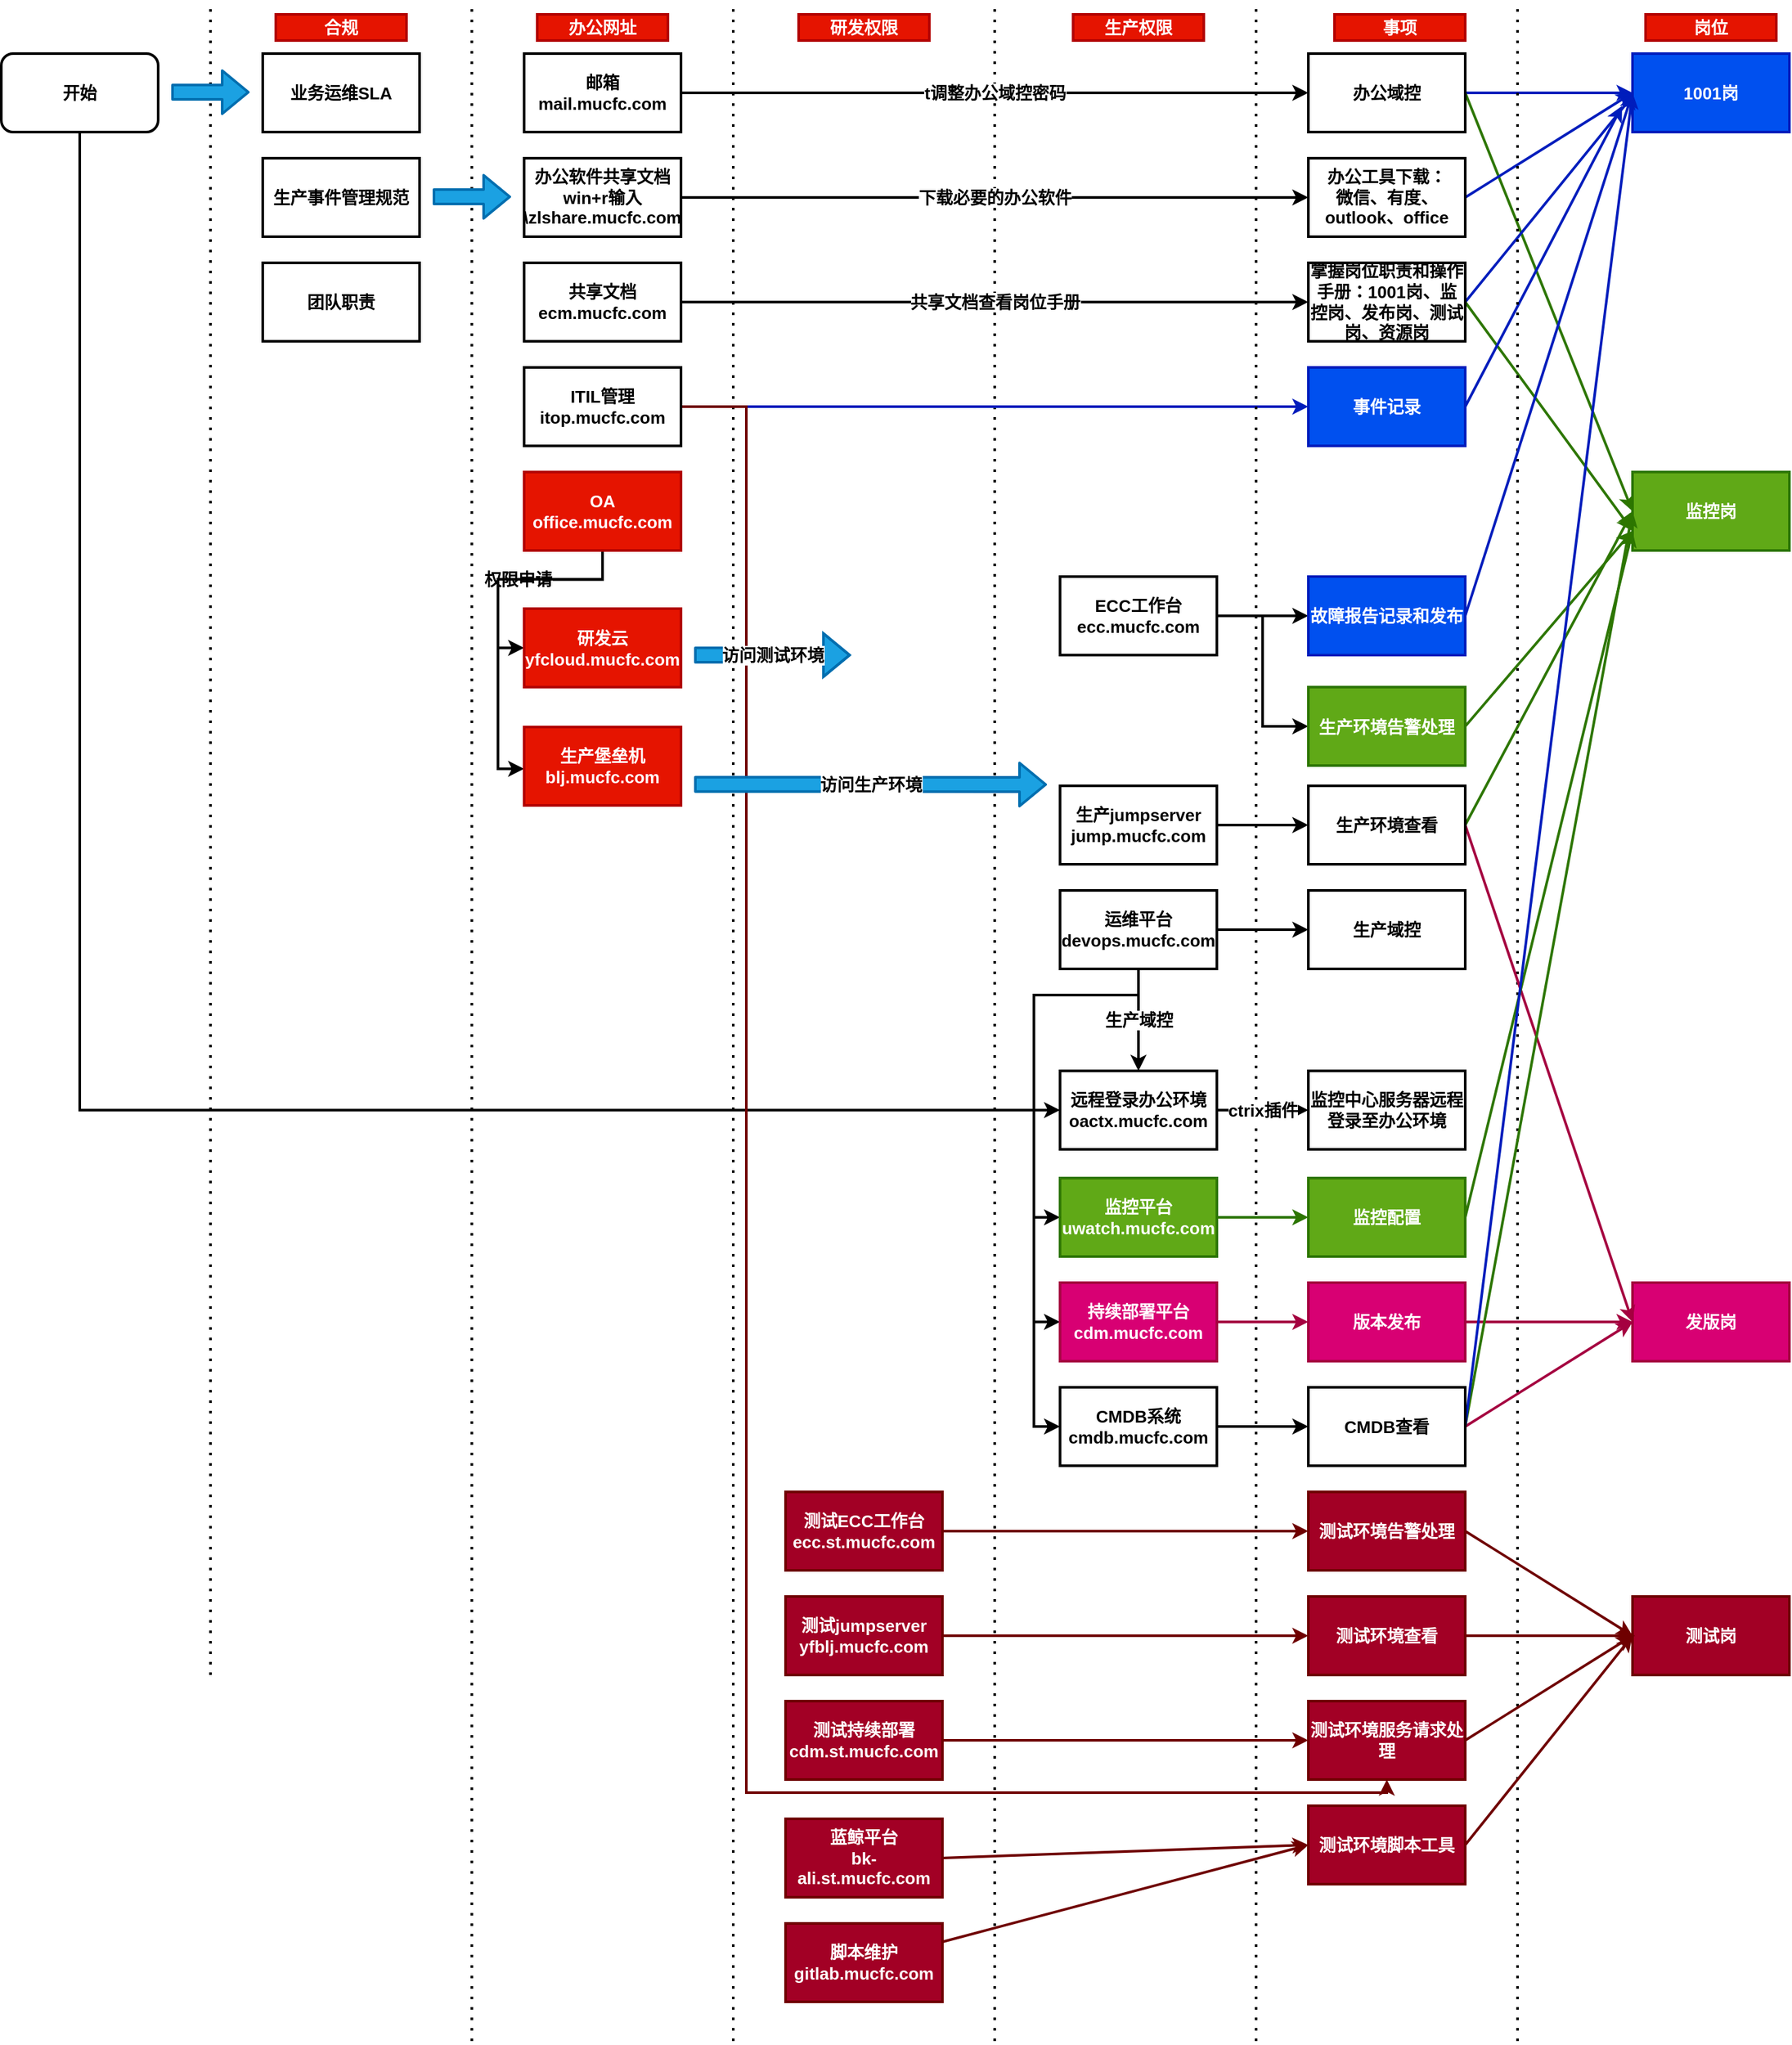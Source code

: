 <mxfile version="14.2.7" type="github">
  <diagram id="uidyKyb0L4SlwOJ4rvAd" name="Page-1">
    <mxGraphModel dx="2500" dy="2000" grid="1" gridSize="10" guides="1" tooltips="1" connect="1" arrows="1" fold="1" page="1" pageScale="1" pageWidth="827" pageHeight="1169" math="0" shadow="0">
      <root>
        <mxCell id="0" />
        <mxCell id="1" parent="0" />
        <mxCell id="jCAm9oPdpPUsY3nMdn6j-47" style="edgeStyle=orthogonalEdgeStyle;rounded=0;orthogonalLoop=1;jettySize=auto;html=1;exitX=0.5;exitY=1;exitDx=0;exitDy=0;entryX=0;entryY=0.5;entryDx=0;entryDy=0;strokeWidth=2;fontStyle=1;fontSize=13;" edge="1" parent="1" source="m1W7cQSKEDRb8txVelTt-1" target="jCAm9oPdpPUsY3nMdn6j-46">
          <mxGeometry relative="1" as="geometry" />
        </mxCell>
        <mxCell id="m1W7cQSKEDRb8txVelTt-1" value="开始" style="rounded=1;whiteSpace=wrap;html=1;strokeWidth=2;fontStyle=1;fontSize=13;" parent="1" vertex="1">
          <mxGeometry x="-240" y="40" width="120" height="60" as="geometry" />
        </mxCell>
        <mxCell id="m1W7cQSKEDRb8txVelTt-2" value="" style="endArrow=none;dashed=1;html=1;dashPattern=1 3;strokeWidth=2;fontStyle=1;fontSize=13;" parent="1" edge="1">
          <mxGeometry width="50" height="50" relative="1" as="geometry">
            <mxPoint x="120" y="1560" as="sourcePoint" />
            <mxPoint x="120" as="targetPoint" />
          </mxGeometry>
        </mxCell>
        <mxCell id="m1W7cQSKEDRb8txVelTt-3" value="合规" style="text;html=1;strokeColor=#B20000;fillColor=#e51400;align=center;verticalAlign=middle;whiteSpace=wrap;rounded=0;strokeWidth=2;fontStyle=1;fontColor=#ffffff;fontSize=13;" parent="1" vertex="1">
          <mxGeometry x="-30" y="10" width="100" height="20" as="geometry" />
        </mxCell>
        <mxCell id="m1W7cQSKEDRb8txVelTt-4" value="" style="endArrow=none;dashed=1;html=1;dashPattern=1 3;strokeWidth=2;fontStyle=1;fontSize=13;" parent="1" edge="1">
          <mxGeometry width="50" height="50" relative="1" as="geometry">
            <mxPoint x="320" y="1560" as="sourcePoint" />
            <mxPoint x="320" as="targetPoint" />
          </mxGeometry>
        </mxCell>
        <mxCell id="m1W7cQSKEDRb8txVelTt-5" value="" style="endArrow=none;dashed=1;html=1;dashPattern=1 3;strokeWidth=2;fontStyle=1;fontSize=13;" parent="1" edge="1">
          <mxGeometry width="50" height="50" relative="1" as="geometry">
            <mxPoint x="520" y="1560" as="sourcePoint" />
            <mxPoint x="520" as="targetPoint" />
          </mxGeometry>
        </mxCell>
        <mxCell id="m1W7cQSKEDRb8txVelTt-6" value="办公网址" style="text;html=1;strokeColor=#B20000;fillColor=#e51400;align=center;verticalAlign=middle;whiteSpace=wrap;rounded=0;strokeWidth=2;fontStyle=1;fontColor=#ffffff;fontSize=13;" parent="1" vertex="1">
          <mxGeometry x="170" y="10" width="100" height="20" as="geometry" />
        </mxCell>
        <mxCell id="m1W7cQSKEDRb8txVelTt-7" value="研发权限" style="text;html=1;strokeColor=#B20000;fillColor=#e51400;align=center;verticalAlign=middle;whiteSpace=wrap;rounded=0;strokeWidth=2;fontStyle=1;fontColor=#ffffff;fontSize=13;" parent="1" vertex="1">
          <mxGeometry x="370" y="10" width="100" height="20" as="geometry" />
        </mxCell>
        <mxCell id="m1W7cQSKEDRb8txVelTt-8" value="业务运维SLA" style="rounded=0;whiteSpace=wrap;html=1;strokeWidth=2;fontStyle=1;fontSize=13;" parent="1" vertex="1">
          <mxGeometry x="-40" y="40" width="120" height="60" as="geometry" />
        </mxCell>
        <mxCell id="m1W7cQSKEDRb8txVelTt-9" value="" style="endArrow=none;dashed=1;html=1;dashPattern=1 3;strokeWidth=2;fontStyle=1;fontSize=13;" parent="1" edge="1">
          <mxGeometry width="50" height="50" relative="1" as="geometry">
            <mxPoint x="-80" y="1280" as="sourcePoint" />
            <mxPoint x="-80" as="targetPoint" />
          </mxGeometry>
        </mxCell>
        <mxCell id="m1W7cQSKEDRb8txVelTt-10" value="生产事件管理规范" style="rounded=0;whiteSpace=wrap;html=1;strokeWidth=2;fontStyle=1;fontSize=13;" parent="1" vertex="1">
          <mxGeometry x="-40" y="120" width="120" height="60" as="geometry" />
        </mxCell>
        <mxCell id="m1W7cQSKEDRb8txVelTt-11" value="团队职责" style="rounded=0;whiteSpace=wrap;html=1;strokeWidth=2;fontStyle=1;fontSize=13;" parent="1" vertex="1">
          <mxGeometry x="-40" y="200" width="120" height="60" as="geometry" />
        </mxCell>
        <mxCell id="m1W7cQSKEDRb8txVelTt-19" value="t调整办公域控密码" style="edgeStyle=orthogonalEdgeStyle;rounded=0;orthogonalLoop=1;jettySize=auto;html=1;entryX=0;entryY=0.5;entryDx=0;entryDy=0;strokeWidth=2;fontStyle=1;fontSize=13;" parent="1" source="m1W7cQSKEDRb8txVelTt-12" target="m1W7cQSKEDRb8txVelTt-13" edge="1">
          <mxGeometry relative="1" as="geometry" />
        </mxCell>
        <mxCell id="m1W7cQSKEDRb8txVelTt-12" value="邮箱&lt;br style=&quot;font-size: 13px;&quot;&gt;mail.mucfc.com&lt;br style=&quot;font-size: 13px;&quot;&gt;" style="rounded=0;whiteSpace=wrap;html=1;strokeWidth=2;fontStyle=1;fontSize=13;" parent="1" vertex="1">
          <mxGeometry x="160" y="40" width="120" height="60" as="geometry" />
        </mxCell>
        <mxCell id="jCAm9oPdpPUsY3nMdn6j-13" style="rounded=0;orthogonalLoop=1;jettySize=auto;html=1;entryX=0;entryY=0.5;entryDx=0;entryDy=0;strokeWidth=2;fillColor=#0050ef;strokeColor=#001DBC;fontStyle=1;fontSize=13;" edge="1" parent="1" source="m1W7cQSKEDRb8txVelTt-13" target="jCAm9oPdpPUsY3nMdn6j-1">
          <mxGeometry relative="1" as="geometry" />
        </mxCell>
        <mxCell id="jCAm9oPdpPUsY3nMdn6j-18" style="rounded=0;orthogonalLoop=1;jettySize=auto;html=1;exitX=1;exitY=0.5;exitDx=0;exitDy=0;entryX=0;entryY=0.5;entryDx=0;entryDy=0;fillColor=#60a917;strokeColor=#2D7600;strokeWidth=2;fontStyle=1;fontSize=13;" edge="1" parent="1" source="m1W7cQSKEDRb8txVelTt-13" target="jCAm9oPdpPUsY3nMdn6j-17">
          <mxGeometry relative="1" as="geometry" />
        </mxCell>
        <mxCell id="m1W7cQSKEDRb8txVelTt-13" value="办公域控" style="rounded=0;whiteSpace=wrap;html=1;strokeWidth=2;fontStyle=1;fontSize=13;" parent="1" vertex="1">
          <mxGeometry x="760" y="40" width="120" height="60" as="geometry" />
        </mxCell>
        <mxCell id="m1W7cQSKEDRb8txVelTt-22" value="权限申请" style="edgeStyle=orthogonalEdgeStyle;rounded=0;orthogonalLoop=1;jettySize=auto;html=1;entryX=0;entryY=0.5;entryDx=0;entryDy=0;strokeWidth=2;fontStyle=1;fontSize=13;" parent="1" source="m1W7cQSKEDRb8txVelTt-15" target="m1W7cQSKEDRb8txVelTt-21" edge="1">
          <mxGeometry relative="1" as="geometry" />
        </mxCell>
        <mxCell id="jCAm9oPdpPUsY3nMdn6j-107" style="edgeStyle=orthogonalEdgeStyle;rounded=0;orthogonalLoop=1;jettySize=auto;html=1;entryX=0;entryY=0.5;entryDx=0;entryDy=0;strokeWidth=2;fontSize=13;" edge="1" parent="1">
          <mxGeometry relative="1" as="geometry">
            <mxPoint x="220" y="422" as="sourcePoint" />
            <mxPoint x="160" y="587" as="targetPoint" />
            <Array as="points">
              <mxPoint x="220" y="442" />
              <mxPoint x="140" y="442" />
              <mxPoint x="140" y="587" />
            </Array>
          </mxGeometry>
        </mxCell>
        <mxCell id="m1W7cQSKEDRb8txVelTt-15" value="OA&lt;br style=&quot;font-size: 13px;&quot;&gt;office.mucfc.com" style="rounded=0;whiteSpace=wrap;html=1;strokeWidth=2;fontStyle=1;fillColor=#e51400;strokeColor=#B20000;fontColor=#ffffff;fontSize=13;" parent="1" vertex="1">
          <mxGeometry x="160" y="360" width="120" height="60" as="geometry" />
        </mxCell>
        <mxCell id="m1W7cQSKEDRb8txVelTt-31" value="共享文档查看岗位手册" style="edgeStyle=orthogonalEdgeStyle;rounded=0;orthogonalLoop=1;jettySize=auto;html=1;strokeWidth=2;fontStyle=1;fontSize=13;" parent="1" source="m1W7cQSKEDRb8txVelTt-16" target="m1W7cQSKEDRb8txVelTt-30" edge="1">
          <mxGeometry relative="1" as="geometry" />
        </mxCell>
        <mxCell id="m1W7cQSKEDRb8txVelTt-16" value="共享文档&lt;br style=&quot;font-size: 13px;&quot;&gt;ecm.mucfc.com" style="rounded=0;whiteSpace=wrap;html=1;strokeWidth=2;fontStyle=1;fontSize=13;" parent="1" vertex="1">
          <mxGeometry x="160" y="200" width="120" height="60" as="geometry" />
        </mxCell>
        <mxCell id="m1W7cQSKEDRb8txVelTt-36" style="edgeStyle=orthogonalEdgeStyle;rounded=0;orthogonalLoop=1;jettySize=auto;html=1;strokeWidth=2;fontStyle=1;fontSize=13;fillColor=#0050ef;strokeColor=#001DBC;" parent="1" source="m1W7cQSKEDRb8txVelTt-17" target="m1W7cQSKEDRb8txVelTt-35" edge="1">
          <mxGeometry relative="1" as="geometry" />
        </mxCell>
        <mxCell id="jCAm9oPdpPUsY3nMdn6j-116" style="edgeStyle=orthogonalEdgeStyle;rounded=0;orthogonalLoop=1;jettySize=auto;html=1;exitX=1;exitY=0.5;exitDx=0;exitDy=0;strokeWidth=2;fontSize=13;entryX=0.5;entryY=1;entryDx=0;entryDy=0;fillColor=#a20025;strokeColor=#6F0000;" edge="1" parent="1" source="m1W7cQSKEDRb8txVelTt-17" target="jCAm9oPdpPUsY3nMdn6j-70">
          <mxGeometry relative="1" as="geometry">
            <mxPoint x="820" y="1371.176" as="targetPoint" />
            <Array as="points">
              <mxPoint x="330" y="310" />
              <mxPoint x="330" y="1370" />
              <mxPoint x="820" y="1370" />
            </Array>
          </mxGeometry>
        </mxCell>
        <mxCell id="m1W7cQSKEDRb8txVelTt-17" value="ITIL管理&lt;br style=&quot;font-size: 13px;&quot;&gt;itop.mucfc.com" style="rounded=0;whiteSpace=wrap;html=1;strokeWidth=2;fontStyle=1;fontSize=13;" parent="1" vertex="1">
          <mxGeometry x="160" y="280" width="120" height="60" as="geometry" />
        </mxCell>
        <mxCell id="m1W7cQSKEDRb8txVelTt-29" value="下载必要的办公软件" style="edgeStyle=orthogonalEdgeStyle;rounded=0;orthogonalLoop=1;jettySize=auto;html=1;strokeWidth=2;fontStyle=1;fontSize=13;" parent="1" source="m1W7cQSKEDRb8txVelTt-18" target="m1W7cQSKEDRb8txVelTt-28" edge="1">
          <mxGeometry relative="1" as="geometry" />
        </mxCell>
        <mxCell id="m1W7cQSKEDRb8txVelTt-18" value="办公软件共享文档&lt;br style=&quot;font-size: 13px;&quot;&gt;win+r输入\\zlshare.mucfc.com" style="rounded=0;whiteSpace=wrap;html=1;strokeWidth=2;fontStyle=1;fontSize=13;" parent="1" vertex="1">
          <mxGeometry x="160" y="120" width="120" height="60" as="geometry" />
        </mxCell>
        <mxCell id="m1W7cQSKEDRb8txVelTt-20" value="" style="endArrow=none;dashed=1;html=1;dashPattern=1 3;strokeWidth=2;fontStyle=1;fontSize=13;" parent="1" edge="1">
          <mxGeometry width="50" height="50" relative="1" as="geometry">
            <mxPoint x="720" y="1560" as="sourcePoint" />
            <mxPoint x="720" as="targetPoint" />
          </mxGeometry>
        </mxCell>
        <mxCell id="m1W7cQSKEDRb8txVelTt-21" value="研发云&lt;br style=&quot;font-size: 13px;&quot;&gt;yfcloud.mucfc.com" style="rounded=0;whiteSpace=wrap;html=1;strokeWidth=2;fontStyle=1;fillColor=#e51400;strokeColor=#B20000;fontColor=#ffffff;fontSize=13;" parent="1" vertex="1">
          <mxGeometry x="160" y="464.5" width="120" height="60" as="geometry" />
        </mxCell>
        <mxCell id="m1W7cQSKEDRb8txVelTt-24" value="生产权限" style="text;html=1;strokeColor=#B20000;fillColor=#e51400;align=center;verticalAlign=middle;whiteSpace=wrap;rounded=0;strokeWidth=2;fontStyle=1;fontColor=#ffffff;fontSize=13;" parent="1" vertex="1">
          <mxGeometry x="580" y="10" width="100" height="20" as="geometry" />
        </mxCell>
        <mxCell id="m1W7cQSKEDRb8txVelTt-27" value="事项" style="text;html=1;strokeColor=#B20000;fillColor=#e51400;align=center;verticalAlign=middle;whiteSpace=wrap;rounded=0;strokeWidth=2;fontStyle=1;fontColor=#ffffff;fontSize=13;" parent="1" vertex="1">
          <mxGeometry x="780" y="10" width="100" height="20" as="geometry" />
        </mxCell>
        <mxCell id="jCAm9oPdpPUsY3nMdn6j-14" style="rounded=0;orthogonalLoop=1;jettySize=auto;html=1;exitX=1;exitY=0.5;exitDx=0;exitDy=0;entryX=0;entryY=0.5;entryDx=0;entryDy=0;fillColor=#0050ef;strokeColor=#001DBC;strokeWidth=2;fontStyle=1;fontSize=13;" edge="1" parent="1" source="m1W7cQSKEDRb8txVelTt-28" target="jCAm9oPdpPUsY3nMdn6j-1">
          <mxGeometry relative="1" as="geometry" />
        </mxCell>
        <mxCell id="m1W7cQSKEDRb8txVelTt-28" value="办公工具下载：&lt;br style=&quot;font-size: 13px;&quot;&gt;微信、有度、outlook、office" style="rounded=0;whiteSpace=wrap;html=1;strokeWidth=2;fontStyle=1;fontSize=13;" parent="1" vertex="1">
          <mxGeometry x="760" y="120" width="120" height="60" as="geometry" />
        </mxCell>
        <mxCell id="jCAm9oPdpPUsY3nMdn6j-15" style="rounded=0;orthogonalLoop=1;jettySize=auto;html=1;exitX=1;exitY=0.5;exitDx=0;exitDy=0;fillColor=#0050ef;strokeColor=#001DBC;strokeWidth=2;fontStyle=1;fontSize=13;" edge="1" parent="1" source="m1W7cQSKEDRb8txVelTt-30">
          <mxGeometry relative="1" as="geometry">
            <mxPoint x="1010" y="70" as="targetPoint" />
          </mxGeometry>
        </mxCell>
        <mxCell id="jCAm9oPdpPUsY3nMdn6j-19" style="rounded=0;orthogonalLoop=1;jettySize=auto;html=1;exitX=1;exitY=0.5;exitDx=0;exitDy=0;entryX=0;entryY=0.75;entryDx=0;entryDy=0;fillColor=#60a917;strokeColor=#2D7600;strokeWidth=2;fontStyle=1;fontSize=13;" edge="1" parent="1" source="m1W7cQSKEDRb8txVelTt-30" target="jCAm9oPdpPUsY3nMdn6j-17">
          <mxGeometry relative="1" as="geometry" />
        </mxCell>
        <mxCell id="m1W7cQSKEDRb8txVelTt-30" value="掌握岗位职责和操作手册：1001岗、监控岗、发布岗、测试岗、资源岗" style="rounded=0;whiteSpace=wrap;html=1;strokeWidth=2;fontStyle=1;fontSize=13;" parent="1" vertex="1">
          <mxGeometry x="760" y="200" width="120" height="60" as="geometry" />
        </mxCell>
        <mxCell id="jCAm9oPdpPUsY3nMdn6j-16" style="rounded=0;orthogonalLoop=1;jettySize=auto;html=1;exitX=1;exitY=0.5;exitDx=0;exitDy=0;fillColor=#0050ef;strokeColor=#001DBC;strokeWidth=2;fontStyle=1;fontSize=13;" edge="1" parent="1" source="m1W7cQSKEDRb8txVelTt-35">
          <mxGeometry relative="1" as="geometry">
            <mxPoint x="1000" y="80" as="targetPoint" />
          </mxGeometry>
        </mxCell>
        <mxCell id="m1W7cQSKEDRb8txVelTt-35" value="事件记录" style="rounded=0;whiteSpace=wrap;html=1;strokeWidth=2;fontStyle=1;fillColor=#0050ef;strokeColor=#001DBC;fontColor=#ffffff;fontSize=13;" parent="1" vertex="1">
          <mxGeometry x="760" y="280" width="120" height="60" as="geometry" />
        </mxCell>
        <mxCell id="m1W7cQSKEDRb8txVelTt-37" value="" style="endArrow=none;dashed=1;html=1;dashPattern=1 3;strokeWidth=2;fontStyle=1;fontSize=13;" parent="1" edge="1">
          <mxGeometry width="50" height="50" relative="1" as="geometry">
            <mxPoint x="920" y="1560" as="sourcePoint" />
            <mxPoint x="920" as="targetPoint" />
          </mxGeometry>
        </mxCell>
        <mxCell id="m1W7cQSKEDRb8txVelTt-38" value="岗位" style="text;html=1;strokeColor=#B20000;fillColor=#e51400;align=center;verticalAlign=middle;whiteSpace=wrap;rounded=0;strokeWidth=2;fontStyle=1;fontColor=#ffffff;fontSize=13;" parent="1" vertex="1">
          <mxGeometry x="1018" y="10" width="100" height="20" as="geometry" />
        </mxCell>
        <mxCell id="jCAm9oPdpPUsY3nMdn6j-1" value="1001岗" style="rounded=0;whiteSpace=wrap;html=1;fillColor=#0050ef;strokeColor=#001DBC;strokeWidth=2;fontColor=#ffffff;fontStyle=1;fontSize=13;" vertex="1" parent="1">
          <mxGeometry x="1008" y="40" width="120" height="60" as="geometry" />
        </mxCell>
        <mxCell id="jCAm9oPdpPUsY3nMdn6j-2" value="" style="shape=flexArrow;endArrow=classic;html=1;fillColor=#1ba1e2;strokeColor=#006EAF;strokeWidth=2;fontStyle=1;fontSize=13;" edge="1" parent="1">
          <mxGeometry width="50" height="50" relative="1" as="geometry">
            <mxPoint x="90" y="149.5" as="sourcePoint" />
            <mxPoint x="150" y="149.5" as="targetPoint" />
          </mxGeometry>
        </mxCell>
        <mxCell id="jCAm9oPdpPUsY3nMdn6j-5" style="edgeStyle=orthogonalEdgeStyle;rounded=0;orthogonalLoop=1;jettySize=auto;html=1;entryX=0;entryY=0.5;entryDx=0;entryDy=0;strokeWidth=2;fontStyle=1;fontSize=13;" edge="1" parent="1" source="jCAm9oPdpPUsY3nMdn6j-3" target="jCAm9oPdpPUsY3nMdn6j-4">
          <mxGeometry relative="1" as="geometry" />
        </mxCell>
        <mxCell id="jCAm9oPdpPUsY3nMdn6j-56" value="生产域控" style="edgeStyle=orthogonalEdgeStyle;rounded=0;orthogonalLoop=1;jettySize=auto;html=1;exitX=0.5;exitY=1;exitDx=0;exitDy=0;entryX=0.5;entryY=0;entryDx=0;entryDy=0;strokeWidth=2;fontStyle=1;fontSize=13;" edge="1" parent="1" source="jCAm9oPdpPUsY3nMdn6j-3" target="jCAm9oPdpPUsY3nMdn6j-46">
          <mxGeometry relative="1" as="geometry">
            <mxPoint x="630" y="758" as="sourcePoint" />
          </mxGeometry>
        </mxCell>
        <mxCell id="jCAm9oPdpPUsY3nMdn6j-68" style="edgeStyle=orthogonalEdgeStyle;rounded=0;orthogonalLoop=1;jettySize=auto;html=1;exitX=0.5;exitY=1;exitDx=0;exitDy=0;entryX=0;entryY=0.5;entryDx=0;entryDy=0;strokeWidth=2;fontStyle=1;fontSize=13;" edge="1" parent="1" source="jCAm9oPdpPUsY3nMdn6j-3" target="jCAm9oPdpPUsY3nMdn6j-66">
          <mxGeometry relative="1" as="geometry">
            <mxPoint x="630" y="758" as="sourcePoint" />
            <Array as="points">
              <mxPoint x="630" y="760" />
              <mxPoint x="550" y="760" />
              <mxPoint x="550" y="1010" />
            </Array>
          </mxGeometry>
        </mxCell>
        <mxCell id="jCAm9oPdpPUsY3nMdn6j-84" style="edgeStyle=orthogonalEdgeStyle;rounded=0;orthogonalLoop=1;jettySize=auto;html=1;entryX=0;entryY=0.5;entryDx=0;entryDy=0;strokeWidth=2;fontSize=13;fontStyle=1" edge="1" parent="1" source="jCAm9oPdpPUsY3nMdn6j-3" target="jCAm9oPdpPUsY3nMdn6j-81">
          <mxGeometry relative="1" as="geometry">
            <Array as="points">
              <mxPoint x="630" y="760" />
              <mxPoint x="550" y="760" />
              <mxPoint x="550" y="930" />
            </Array>
          </mxGeometry>
        </mxCell>
        <mxCell id="jCAm9oPdpPUsY3nMdn6j-89" value="" style="edgeStyle=orthogonalEdgeStyle;rounded=0;orthogonalLoop=1;jettySize=auto;html=1;exitX=0.5;exitY=1;exitDx=0;exitDy=0;entryX=0;entryY=0.5;entryDx=0;entryDy=0;strokeWidth=2;fontSize=13;fontStyle=1" edge="1" parent="1" source="jCAm9oPdpPUsY3nMdn6j-3" target="jCAm9oPdpPUsY3nMdn6j-88">
          <mxGeometry relative="1" as="geometry">
            <Array as="points">
              <mxPoint x="630" y="760" />
              <mxPoint x="550" y="760" />
              <mxPoint x="550" y="1090" />
            </Array>
          </mxGeometry>
        </mxCell>
        <mxCell id="jCAm9oPdpPUsY3nMdn6j-3" value="运维平台devops.mucfc.com" style="rounded=0;whiteSpace=wrap;html=1;strokeWidth=2;fontStyle=1;fontSize=13;" vertex="1" parent="1">
          <mxGeometry x="570" y="680" width="120" height="60" as="geometry" />
        </mxCell>
        <mxCell id="jCAm9oPdpPUsY3nMdn6j-4" value="生产域控" style="rounded=0;whiteSpace=wrap;html=1;strokeWidth=2;fontStyle=1;fontSize=13;" vertex="1" parent="1">
          <mxGeometry x="760" y="680" width="120" height="60" as="geometry" />
        </mxCell>
        <mxCell id="jCAm9oPdpPUsY3nMdn6j-8" value="" style="shape=flexArrow;endArrow=classic;html=1;fillColor=#1ba1e2;strokeColor=#006EAF;strokeWidth=2;fontStyle=1;fontSize=13;" edge="1" parent="1">
          <mxGeometry width="50" height="50" relative="1" as="geometry">
            <mxPoint x="-110" y="69.5" as="sourcePoint" />
            <mxPoint x="-50" y="69.5" as="targetPoint" />
          </mxGeometry>
        </mxCell>
        <mxCell id="jCAm9oPdpPUsY3nMdn6j-37" style="edgeStyle=orthogonalEdgeStyle;rounded=0;orthogonalLoop=1;jettySize=auto;html=1;entryX=0;entryY=0.5;entryDx=0;entryDy=0;strokeWidth=2;fontStyle=1;fontSize=13;fillColor=#a20025;strokeColor=#6F0000;" edge="1" parent="1" source="jCAm9oPdpPUsY3nMdn6j-9" target="jCAm9oPdpPUsY3nMdn6j-34">
          <mxGeometry relative="1" as="geometry" />
        </mxCell>
        <mxCell id="jCAm9oPdpPUsY3nMdn6j-9" value="测试ECC工作台&lt;br style=&quot;font-size: 13px;&quot;&gt;ecc.st.mucfc.com" style="rounded=0;whiteSpace=wrap;html=1;strokeWidth=2;fontStyle=1;fillColor=#a20025;strokeColor=#6F0000;fontColor=#ffffff;fontSize=13;" vertex="1" parent="1">
          <mxGeometry x="360" y="1140" width="120" height="60" as="geometry" />
        </mxCell>
        <mxCell id="jCAm9oPdpPUsY3nMdn6j-38" style="edgeStyle=orthogonalEdgeStyle;rounded=0;orthogonalLoop=1;jettySize=auto;html=1;entryX=0;entryY=0.5;entryDx=0;entryDy=0;strokeWidth=2;fontStyle=1;fontSize=13;fillColor=#a20025;strokeColor=#6F0000;" edge="1" parent="1" source="jCAm9oPdpPUsY3nMdn6j-10" target="jCAm9oPdpPUsY3nMdn6j-35">
          <mxGeometry relative="1" as="geometry" />
        </mxCell>
        <mxCell id="jCAm9oPdpPUsY3nMdn6j-10" value="测试jumpserver&lt;br style=&quot;font-size: 13px;&quot;&gt;yfblj.mucfc.com" style="rounded=0;whiteSpace=wrap;html=1;strokeWidth=2;fontStyle=1;fillColor=#a20025;strokeColor=#6F0000;fontColor=#ffffff;fontSize=13;" vertex="1" parent="1">
          <mxGeometry x="360" y="1220" width="120" height="60" as="geometry" />
        </mxCell>
        <mxCell id="jCAm9oPdpPUsY3nMdn6j-44" style="edgeStyle=none;rounded=0;orthogonalLoop=1;jettySize=auto;html=1;entryX=0;entryY=0.5;entryDx=0;entryDy=0;strokeWidth=2;fontStyle=1;fontSize=13;" edge="1" parent="1" source="jCAm9oPdpPUsY3nMdn6j-11" target="jCAm9oPdpPUsY3nMdn6j-40">
          <mxGeometry relative="1" as="geometry" />
        </mxCell>
        <mxCell id="jCAm9oPdpPUsY3nMdn6j-50" style="edgeStyle=orthogonalEdgeStyle;rounded=0;orthogonalLoop=1;jettySize=auto;html=1;entryX=0;entryY=0.5;entryDx=0;entryDy=0;strokeWidth=2;fontStyle=1;fontSize=13;" edge="1" parent="1" source="jCAm9oPdpPUsY3nMdn6j-11" target="jCAm9oPdpPUsY3nMdn6j-45">
          <mxGeometry relative="1" as="geometry" />
        </mxCell>
        <mxCell id="jCAm9oPdpPUsY3nMdn6j-11" value="ECC工作台&lt;br style=&quot;font-size: 13px;&quot;&gt;ecc.mucfc.com" style="rounded=0;whiteSpace=wrap;html=1;strokeWidth=2;fontStyle=1;fontSize=13;" vertex="1" parent="1">
          <mxGeometry x="570" y="440" width="120" height="60" as="geometry" />
        </mxCell>
        <mxCell id="jCAm9oPdpPUsY3nMdn6j-39" style="edgeStyle=orthogonalEdgeStyle;rounded=0;orthogonalLoop=1;jettySize=auto;html=1;entryX=0;entryY=0.5;entryDx=0;entryDy=0;strokeWidth=2;fontStyle=1;fontSize=13;" edge="1" parent="1" source="jCAm9oPdpPUsY3nMdn6j-12" target="jCAm9oPdpPUsY3nMdn6j-36">
          <mxGeometry relative="1" as="geometry" />
        </mxCell>
        <mxCell id="jCAm9oPdpPUsY3nMdn6j-12" value="生产jumpserver&lt;br style=&quot;font-size: 13px;&quot;&gt;jump.mucfc.com" style="rounded=0;whiteSpace=wrap;html=1;strokeWidth=2;fontStyle=1;fontSize=13;" vertex="1" parent="1">
          <mxGeometry x="570" y="600" width="120" height="60" as="geometry" />
        </mxCell>
        <mxCell id="jCAm9oPdpPUsY3nMdn6j-17" value="监控岗" style="rounded=0;whiteSpace=wrap;html=1;fillColor=#60a917;strokeColor=#2D7600;strokeWidth=2;fontColor=#ffffff;fontStyle=1;fontSize=13;" vertex="1" parent="1">
          <mxGeometry x="1008" y="360" width="120" height="60" as="geometry" />
        </mxCell>
        <mxCell id="jCAm9oPdpPUsY3nMdn6j-21" value="发版岗" style="rounded=0;whiteSpace=wrap;html=1;fillColor=#d80073;strokeColor=#A50040;strokeWidth=2;fontColor=#ffffff;fontStyle=1;fontSize=13;" vertex="1" parent="1">
          <mxGeometry x="1008" y="980" width="120" height="60" as="geometry" />
        </mxCell>
        <mxCell id="jCAm9oPdpPUsY3nMdn6j-26" value="测试岗" style="rounded=0;whiteSpace=wrap;html=1;fillColor=#a20025;strokeColor=#6F0000;strokeWidth=2;fontColor=#ffffff;fontStyle=1;fontSize=13;" vertex="1" parent="1">
          <mxGeometry x="1008" y="1220" width="120" height="60" as="geometry" />
        </mxCell>
        <mxCell id="jCAm9oPdpPUsY3nMdn6j-75" style="edgeStyle=none;rounded=0;orthogonalLoop=1;jettySize=auto;html=1;exitX=1;exitY=0.5;exitDx=0;exitDy=0;entryX=0;entryY=0.5;entryDx=0;entryDy=0;strokeWidth=2;fillColor=#a20025;strokeColor=#6F0000;fontStyle=1;fontSize=13;" edge="1" parent="1" source="jCAm9oPdpPUsY3nMdn6j-34" target="jCAm9oPdpPUsY3nMdn6j-26">
          <mxGeometry relative="1" as="geometry" />
        </mxCell>
        <mxCell id="jCAm9oPdpPUsY3nMdn6j-34" value="测试环境告警处理" style="rounded=0;whiteSpace=wrap;html=1;strokeWidth=2;fontStyle=1;fillColor=#a20025;strokeColor=#6F0000;fontColor=#ffffff;fontSize=13;" vertex="1" parent="1">
          <mxGeometry x="760" y="1140" width="120" height="60" as="geometry" />
        </mxCell>
        <mxCell id="jCAm9oPdpPUsY3nMdn6j-76" style="edgeStyle=none;rounded=0;orthogonalLoop=1;jettySize=auto;html=1;exitX=1;exitY=0.5;exitDx=0;exitDy=0;strokeWidth=2;fillColor=#a20025;strokeColor=#6F0000;fontStyle=1;fontSize=13;" edge="1" parent="1" source="jCAm9oPdpPUsY3nMdn6j-35">
          <mxGeometry relative="1" as="geometry">
            <mxPoint x="1010" y="1250" as="targetPoint" />
          </mxGeometry>
        </mxCell>
        <mxCell id="jCAm9oPdpPUsY3nMdn6j-35" value="测试环境查看" style="rounded=0;whiteSpace=wrap;html=1;strokeWidth=2;fontStyle=1;fillColor=#a20025;strokeColor=#6F0000;fontColor=#ffffff;fontSize=13;" vertex="1" parent="1">
          <mxGeometry x="760" y="1220" width="120" height="60" as="geometry" />
        </mxCell>
        <mxCell id="jCAm9oPdpPUsY3nMdn6j-62" style="rounded=0;orthogonalLoop=1;jettySize=auto;html=1;exitX=1;exitY=0.5;exitDx=0;exitDy=0;entryX=0;entryY=0.5;entryDx=0;entryDy=0;strokeWidth=2;fillColor=#60a917;strokeColor=#2D7600;fontStyle=1;fontSize=13;" edge="1" parent="1" source="jCAm9oPdpPUsY3nMdn6j-36" target="jCAm9oPdpPUsY3nMdn6j-17">
          <mxGeometry relative="1" as="geometry" />
        </mxCell>
        <mxCell id="jCAm9oPdpPUsY3nMdn6j-79" style="edgeStyle=none;rounded=0;orthogonalLoop=1;jettySize=auto;html=1;entryX=0;entryY=0.5;entryDx=0;entryDy=0;strokeWidth=2;exitX=1;exitY=0.5;exitDx=0;exitDy=0;fillColor=#d80073;strokeColor=#A50040;fontSize=13;fontStyle=1" edge="1" parent="1" source="jCAm9oPdpPUsY3nMdn6j-36" target="jCAm9oPdpPUsY3nMdn6j-21">
          <mxGeometry relative="1" as="geometry" />
        </mxCell>
        <mxCell id="jCAm9oPdpPUsY3nMdn6j-36" value="生产环境查看" style="rounded=0;whiteSpace=wrap;html=1;strokeWidth=2;fontStyle=1;fontSize=13;" vertex="1" parent="1">
          <mxGeometry x="760" y="600" width="120" height="60" as="geometry" />
        </mxCell>
        <mxCell id="jCAm9oPdpPUsY3nMdn6j-64" style="edgeStyle=none;rounded=0;orthogonalLoop=1;jettySize=auto;html=1;exitX=1;exitY=0.5;exitDx=0;exitDy=0;entryX=0;entryY=0.5;entryDx=0;entryDy=0;strokeWidth=2;fillColor=#0050ef;strokeColor=#001DBC;fontStyle=1;fontSize=13;" edge="1" parent="1" source="jCAm9oPdpPUsY3nMdn6j-40" target="jCAm9oPdpPUsY3nMdn6j-1">
          <mxGeometry relative="1" as="geometry" />
        </mxCell>
        <mxCell id="jCAm9oPdpPUsY3nMdn6j-40" value="故障报告记录和发布" style="rounded=0;whiteSpace=wrap;html=1;strokeWidth=2;fontStyle=1;fillColor=#0050ef;strokeColor=#001DBC;fontColor=#ffffff;fontSize=13;" vertex="1" parent="1">
          <mxGeometry x="760" y="440" width="120" height="60" as="geometry" />
        </mxCell>
        <mxCell id="jCAm9oPdpPUsY3nMdn6j-73" style="rounded=0;orthogonalLoop=1;jettySize=auto;html=1;exitX=1;exitY=0.5;exitDx=0;exitDy=0;entryX=0;entryY=0.75;entryDx=0;entryDy=0;strokeWidth=2;fillColor=#60a917;strokeColor=#2D7600;fontStyle=1;fontSize=13;" edge="1" parent="1" source="jCAm9oPdpPUsY3nMdn6j-45" target="jCAm9oPdpPUsY3nMdn6j-17">
          <mxGeometry relative="1" as="geometry" />
        </mxCell>
        <mxCell id="jCAm9oPdpPUsY3nMdn6j-45" value="生产环境告警处理" style="rounded=0;whiteSpace=wrap;html=1;strokeWidth=2;fontStyle=1;fillColor=#60a917;strokeColor=#2D7600;fontColor=#ffffff;fontSize=13;" vertex="1" parent="1">
          <mxGeometry x="760" y="524.5" width="120" height="60" as="geometry" />
        </mxCell>
        <mxCell id="jCAm9oPdpPUsY3nMdn6j-49" value="ctrix插件" style="edgeStyle=orthogonalEdgeStyle;rounded=0;orthogonalLoop=1;jettySize=auto;html=1;strokeWidth=2;fontStyle=1;fontSize=13;" edge="1" parent="1" source="jCAm9oPdpPUsY3nMdn6j-46" target="jCAm9oPdpPUsY3nMdn6j-48">
          <mxGeometry relative="1" as="geometry" />
        </mxCell>
        <mxCell id="jCAm9oPdpPUsY3nMdn6j-46" value="远程登录办公环境&lt;br style=&quot;font-size: 13px;&quot;&gt;oactx.mucfc.com" style="rounded=0;whiteSpace=wrap;html=1;strokeWidth=2;fontStyle=1;fontSize=13;" vertex="1" parent="1">
          <mxGeometry x="570" y="818" width="120" height="60" as="geometry" />
        </mxCell>
        <mxCell id="jCAm9oPdpPUsY3nMdn6j-48" value="监控中心服务器远程登录至办公环境" style="whiteSpace=wrap;html=1;rounded=0;strokeWidth=2;fontStyle=1;fontSize=13;" vertex="1" parent="1">
          <mxGeometry x="760" y="818" width="120" height="60" as="geometry" />
        </mxCell>
        <mxCell id="jCAm9oPdpPUsY3nMdn6j-54" style="edgeStyle=orthogonalEdgeStyle;rounded=0;orthogonalLoop=1;jettySize=auto;html=1;exitX=0.5;exitY=1;exitDx=0;exitDy=0;strokeWidth=2;fontStyle=1;fontSize=13;" edge="1" parent="1" source="m1W7cQSKEDRb8txVelTt-23" target="m1W7cQSKEDRb8txVelTt-23">
          <mxGeometry relative="1" as="geometry" />
        </mxCell>
        <mxCell id="jCAm9oPdpPUsY3nMdn6j-74" style="edgeStyle=none;rounded=0;orthogonalLoop=1;jettySize=auto;html=1;exitX=1;exitY=0.5;exitDx=0;exitDy=0;strokeWidth=2;fillColor=#d80073;strokeColor=#A50040;fontStyle=1;fontSize=13;" edge="1" parent="1" source="jCAm9oPdpPUsY3nMdn6j-65" target="jCAm9oPdpPUsY3nMdn6j-21">
          <mxGeometry relative="1" as="geometry" />
        </mxCell>
        <mxCell id="jCAm9oPdpPUsY3nMdn6j-65" value="版本发布" style="rounded=0;whiteSpace=wrap;html=1;strokeWidth=2;fontStyle=1;fillColor=#d80073;strokeColor=#A50040;fontColor=#ffffff;fontSize=13;" vertex="1" parent="1">
          <mxGeometry x="760" y="980" width="120" height="60" as="geometry" />
        </mxCell>
        <mxCell id="jCAm9oPdpPUsY3nMdn6j-69" style="edgeStyle=orthogonalEdgeStyle;rounded=0;orthogonalLoop=1;jettySize=auto;html=1;exitX=1;exitY=0.5;exitDx=0;exitDy=0;entryX=0;entryY=0.5;entryDx=0;entryDy=0;strokeWidth=2;fontStyle=1;fontSize=13;fillColor=#d80073;strokeColor=#A50040;" edge="1" parent="1" source="jCAm9oPdpPUsY3nMdn6j-66" target="jCAm9oPdpPUsY3nMdn6j-65">
          <mxGeometry relative="1" as="geometry" />
        </mxCell>
        <mxCell id="jCAm9oPdpPUsY3nMdn6j-66" value="持续部署平台&lt;br style=&quot;font-size: 13px;&quot;&gt;cdm.mucfc.com" style="rounded=0;whiteSpace=wrap;html=1;strokeWidth=2;fontStyle=1;fillColor=#d80073;strokeColor=#A50040;fontColor=#ffffff;fontSize=13;" vertex="1" parent="1">
          <mxGeometry x="570" y="980" width="120" height="60" as="geometry" />
        </mxCell>
        <mxCell id="jCAm9oPdpPUsY3nMdn6j-77" style="edgeStyle=none;rounded=0;orthogonalLoop=1;jettySize=auto;html=1;exitX=1;exitY=0.5;exitDx=0;exitDy=0;entryX=0;entryY=0.5;entryDx=0;entryDy=0;strokeWidth=2;fillColor=#a20025;strokeColor=#6F0000;fontStyle=1;fontSize=13;" edge="1" parent="1" source="jCAm9oPdpPUsY3nMdn6j-70" target="jCAm9oPdpPUsY3nMdn6j-26">
          <mxGeometry relative="1" as="geometry" />
        </mxCell>
        <mxCell id="jCAm9oPdpPUsY3nMdn6j-70" value="测试环境服务请求处理" style="rounded=0;whiteSpace=wrap;html=1;strokeWidth=2;fontStyle=1;fillColor=#a20025;strokeColor=#6F0000;fontColor=#ffffff;fontSize=13;" vertex="1" parent="1">
          <mxGeometry x="760" y="1300" width="120" height="60" as="geometry" />
        </mxCell>
        <mxCell id="jCAm9oPdpPUsY3nMdn6j-85" style="edgeStyle=orthogonalEdgeStyle;rounded=0;orthogonalLoop=1;jettySize=auto;html=1;strokeWidth=2;fontSize=13;fillColor=#60a917;strokeColor=#2D7600;fontStyle=1" edge="1" parent="1" source="jCAm9oPdpPUsY3nMdn6j-81" target="jCAm9oPdpPUsY3nMdn6j-82">
          <mxGeometry relative="1" as="geometry" />
        </mxCell>
        <mxCell id="jCAm9oPdpPUsY3nMdn6j-81" value="监控平台&lt;br&gt;uwatch.mucfc.com" style="rounded=0;whiteSpace=wrap;html=1;strokeWidth=2;fontStyle=1;fontSize=13;fillColor=#60a917;strokeColor=#2D7600;fontColor=#ffffff;" vertex="1" parent="1">
          <mxGeometry x="570" y="900" width="120" height="60" as="geometry" />
        </mxCell>
        <mxCell id="jCAm9oPdpPUsY3nMdn6j-86" style="rounded=0;orthogonalLoop=1;jettySize=auto;html=1;entryX=0;entryY=0.75;entryDx=0;entryDy=0;strokeWidth=2;fontSize=13;fillColor=#60a917;strokeColor=#2D7600;exitX=1;exitY=0.5;exitDx=0;exitDy=0;fontStyle=1" edge="1" parent="1" source="jCAm9oPdpPUsY3nMdn6j-82" target="jCAm9oPdpPUsY3nMdn6j-17">
          <mxGeometry relative="1" as="geometry" />
        </mxCell>
        <mxCell id="jCAm9oPdpPUsY3nMdn6j-82" value="监控配置" style="rounded=0;whiteSpace=wrap;html=1;strokeWidth=2;fontStyle=1;fontSize=13;fillColor=#60a917;strokeColor=#2D7600;fontColor=#ffffff;" vertex="1" parent="1">
          <mxGeometry x="760" y="900" width="120" height="60" as="geometry" />
        </mxCell>
        <mxCell id="jCAm9oPdpPUsY3nMdn6j-91" style="rounded=0;orthogonalLoop=1;jettySize=auto;html=1;exitX=1;exitY=0.5;exitDx=0;exitDy=0;entryX=0;entryY=0.5;entryDx=0;entryDy=0;strokeWidth=2;fontSize=13;fillColor=#d80073;strokeColor=#A50040;fontStyle=1" edge="1" parent="1" source="jCAm9oPdpPUsY3nMdn6j-87" target="jCAm9oPdpPUsY3nMdn6j-21">
          <mxGeometry relative="1" as="geometry" />
        </mxCell>
        <mxCell id="jCAm9oPdpPUsY3nMdn6j-92" style="edgeStyle=none;rounded=0;orthogonalLoop=1;jettySize=auto;html=1;exitX=1;exitY=0.5;exitDx=0;exitDy=0;entryX=0;entryY=0.5;entryDx=0;entryDy=0;strokeWidth=2;fontSize=13;fillColor=#60a917;strokeColor=#2D7600;fontStyle=1" edge="1" parent="1" source="jCAm9oPdpPUsY3nMdn6j-87" target="jCAm9oPdpPUsY3nMdn6j-17">
          <mxGeometry relative="1" as="geometry" />
        </mxCell>
        <mxCell id="jCAm9oPdpPUsY3nMdn6j-93" style="edgeStyle=none;rounded=0;orthogonalLoop=1;jettySize=auto;html=1;exitX=1;exitY=0.5;exitDx=0;exitDy=0;entryX=0;entryY=0.5;entryDx=0;entryDy=0;strokeWidth=2;fontSize=13;fillColor=#0050ef;strokeColor=#001DBC;fontStyle=1" edge="1" parent="1" source="jCAm9oPdpPUsY3nMdn6j-87" target="jCAm9oPdpPUsY3nMdn6j-1">
          <mxGeometry relative="1" as="geometry" />
        </mxCell>
        <mxCell id="jCAm9oPdpPUsY3nMdn6j-87" value="CMDB查看" style="rounded=0;whiteSpace=wrap;html=1;strokeWidth=2;fontStyle=1;fontSize=13;" vertex="1" parent="1">
          <mxGeometry x="760" y="1060" width="120" height="60" as="geometry" />
        </mxCell>
        <mxCell id="jCAm9oPdpPUsY3nMdn6j-90" style="edgeStyle=orthogonalEdgeStyle;rounded=0;orthogonalLoop=1;jettySize=auto;html=1;entryX=0;entryY=0.5;entryDx=0;entryDy=0;strokeWidth=2;fontSize=13;fontStyle=1" edge="1" parent="1" source="jCAm9oPdpPUsY3nMdn6j-88" target="jCAm9oPdpPUsY3nMdn6j-87">
          <mxGeometry relative="1" as="geometry" />
        </mxCell>
        <mxCell id="jCAm9oPdpPUsY3nMdn6j-88" value="CMDB系统&lt;br&gt;cmdb.mucfc.com" style="rounded=0;whiteSpace=wrap;html=1;strokeWidth=2;fontStyle=1;fontSize=13;" vertex="1" parent="1">
          <mxGeometry x="570" y="1060" width="120" height="60" as="geometry" />
        </mxCell>
        <mxCell id="jCAm9oPdpPUsY3nMdn6j-106" style="edgeStyle=none;rounded=0;orthogonalLoop=1;jettySize=auto;html=1;exitX=1;exitY=0.5;exitDx=0;exitDy=0;entryX=0;entryY=0.5;entryDx=0;entryDy=0;strokeWidth=2;fontSize=13;fillColor=#a20025;strokeColor=#6F0000;" edge="1" parent="1" source="jCAm9oPdpPUsY3nMdn6j-96" target="jCAm9oPdpPUsY3nMdn6j-26">
          <mxGeometry relative="1" as="geometry" />
        </mxCell>
        <mxCell id="jCAm9oPdpPUsY3nMdn6j-96" value="测试环境脚本工具" style="rounded=0;whiteSpace=wrap;html=1;strokeWidth=2;fontStyle=1;fillColor=#a20025;strokeColor=#6F0000;fontColor=#ffffff;fontSize=13;" vertex="1" parent="1">
          <mxGeometry x="760" y="1380" width="120" height="60" as="geometry" />
        </mxCell>
        <mxCell id="jCAm9oPdpPUsY3nMdn6j-100" style="edgeStyle=none;rounded=0;orthogonalLoop=1;jettySize=auto;html=1;entryX=0;entryY=0.5;entryDx=0;entryDy=0;strokeWidth=2;fontSize=13;fillColor=#a20025;strokeColor=#6F0000;" edge="1" parent="1" source="jCAm9oPdpPUsY3nMdn6j-97" target="jCAm9oPdpPUsY3nMdn6j-96">
          <mxGeometry relative="1" as="geometry" />
        </mxCell>
        <mxCell id="jCAm9oPdpPUsY3nMdn6j-97" value="脚本维护&lt;br&gt;gitlab.mucfc.com" style="rounded=0;whiteSpace=wrap;html=1;strokeWidth=2;fontStyle=1;fillColor=#a20025;strokeColor=#6F0000;fontColor=#ffffff;fontSize=13;" vertex="1" parent="1">
          <mxGeometry x="360" y="1470" width="120" height="60" as="geometry" />
        </mxCell>
        <mxCell id="jCAm9oPdpPUsY3nMdn6j-101" style="edgeStyle=none;rounded=0;orthogonalLoop=1;jettySize=auto;html=1;exitX=1;exitY=0.5;exitDx=0;exitDy=0;strokeWidth=2;fontSize=13;fillColor=#a20025;strokeColor=#6F0000;entryX=0;entryY=0.5;entryDx=0;entryDy=0;" edge="1" parent="1" source="jCAm9oPdpPUsY3nMdn6j-98" target="jCAm9oPdpPUsY3nMdn6j-96">
          <mxGeometry relative="1" as="geometry">
            <mxPoint x="760" y="1430" as="targetPoint" />
          </mxGeometry>
        </mxCell>
        <mxCell id="jCAm9oPdpPUsY3nMdn6j-98" value="蓝鲸平台&lt;br&gt;bk-ali.st.mucfc.com" style="rounded=0;whiteSpace=wrap;html=1;strokeWidth=2;fontStyle=1;fillColor=#a20025;strokeColor=#6F0000;fontColor=#ffffff;fontSize=13;" vertex="1" parent="1">
          <mxGeometry x="360" y="1390" width="120" height="60" as="geometry" />
        </mxCell>
        <mxCell id="jCAm9oPdpPUsY3nMdn6j-102" style="edgeStyle=none;rounded=0;orthogonalLoop=1;jettySize=auto;html=1;entryX=0;entryY=0.5;entryDx=0;entryDy=0;strokeWidth=2;fontSize=13;exitX=1;exitY=0.5;exitDx=0;exitDy=0;fillColor=#a20025;strokeColor=#6F0000;" edge="1" parent="1" source="jCAm9oPdpPUsY3nMdn6j-99" target="jCAm9oPdpPUsY3nMdn6j-70">
          <mxGeometry relative="1" as="geometry" />
        </mxCell>
        <mxCell id="jCAm9oPdpPUsY3nMdn6j-99" value="测试持续部署&lt;br&gt;cdm.st.mucfc.com" style="rounded=0;whiteSpace=wrap;html=1;strokeWidth=2;fontStyle=1;fillColor=#a20025;strokeColor=#6F0000;fontColor=#ffffff;fontSize=13;" vertex="1" parent="1">
          <mxGeometry x="360" y="1300" width="120" height="60" as="geometry" />
        </mxCell>
        <mxCell id="m1W7cQSKEDRb8txVelTt-23" value="生产堡垒机&lt;br style=&quot;font-size: 13px;&quot;&gt;blj.mucfc.com" style="rounded=0;whiteSpace=wrap;html=1;strokeWidth=2;fontStyle=1;fillColor=#e51400;strokeColor=#B20000;fontColor=#ffffff;fontSize=13;" parent="1" vertex="1">
          <mxGeometry x="160" y="555" width="120" height="60" as="geometry" />
        </mxCell>
        <mxCell id="jCAm9oPdpPUsY3nMdn6j-114" value="访问测试环境" style="shape=flexArrow;endArrow=classic;html=1;fillColor=#1ba1e2;strokeColor=#006EAF;strokeWidth=2;fontStyle=1;fontSize=13;" edge="1" parent="1">
          <mxGeometry width="50" height="50" relative="1" as="geometry">
            <mxPoint x="290" y="500" as="sourcePoint" />
            <mxPoint x="410" y="500" as="targetPoint" />
            <Array as="points">
              <mxPoint x="310" y="500" />
            </Array>
          </mxGeometry>
        </mxCell>
        <mxCell id="jCAm9oPdpPUsY3nMdn6j-115" value="访问生产环境" style="shape=flexArrow;endArrow=classic;html=1;fillColor=#1ba1e2;strokeColor=#006EAF;strokeWidth=2;fontStyle=1;fontSize=13;" edge="1" parent="1">
          <mxGeometry width="50" height="50" relative="1" as="geometry">
            <mxPoint x="290" y="598.82" as="sourcePoint" />
            <mxPoint x="560" y="599" as="targetPoint" />
          </mxGeometry>
        </mxCell>
      </root>
    </mxGraphModel>
  </diagram>
</mxfile>
